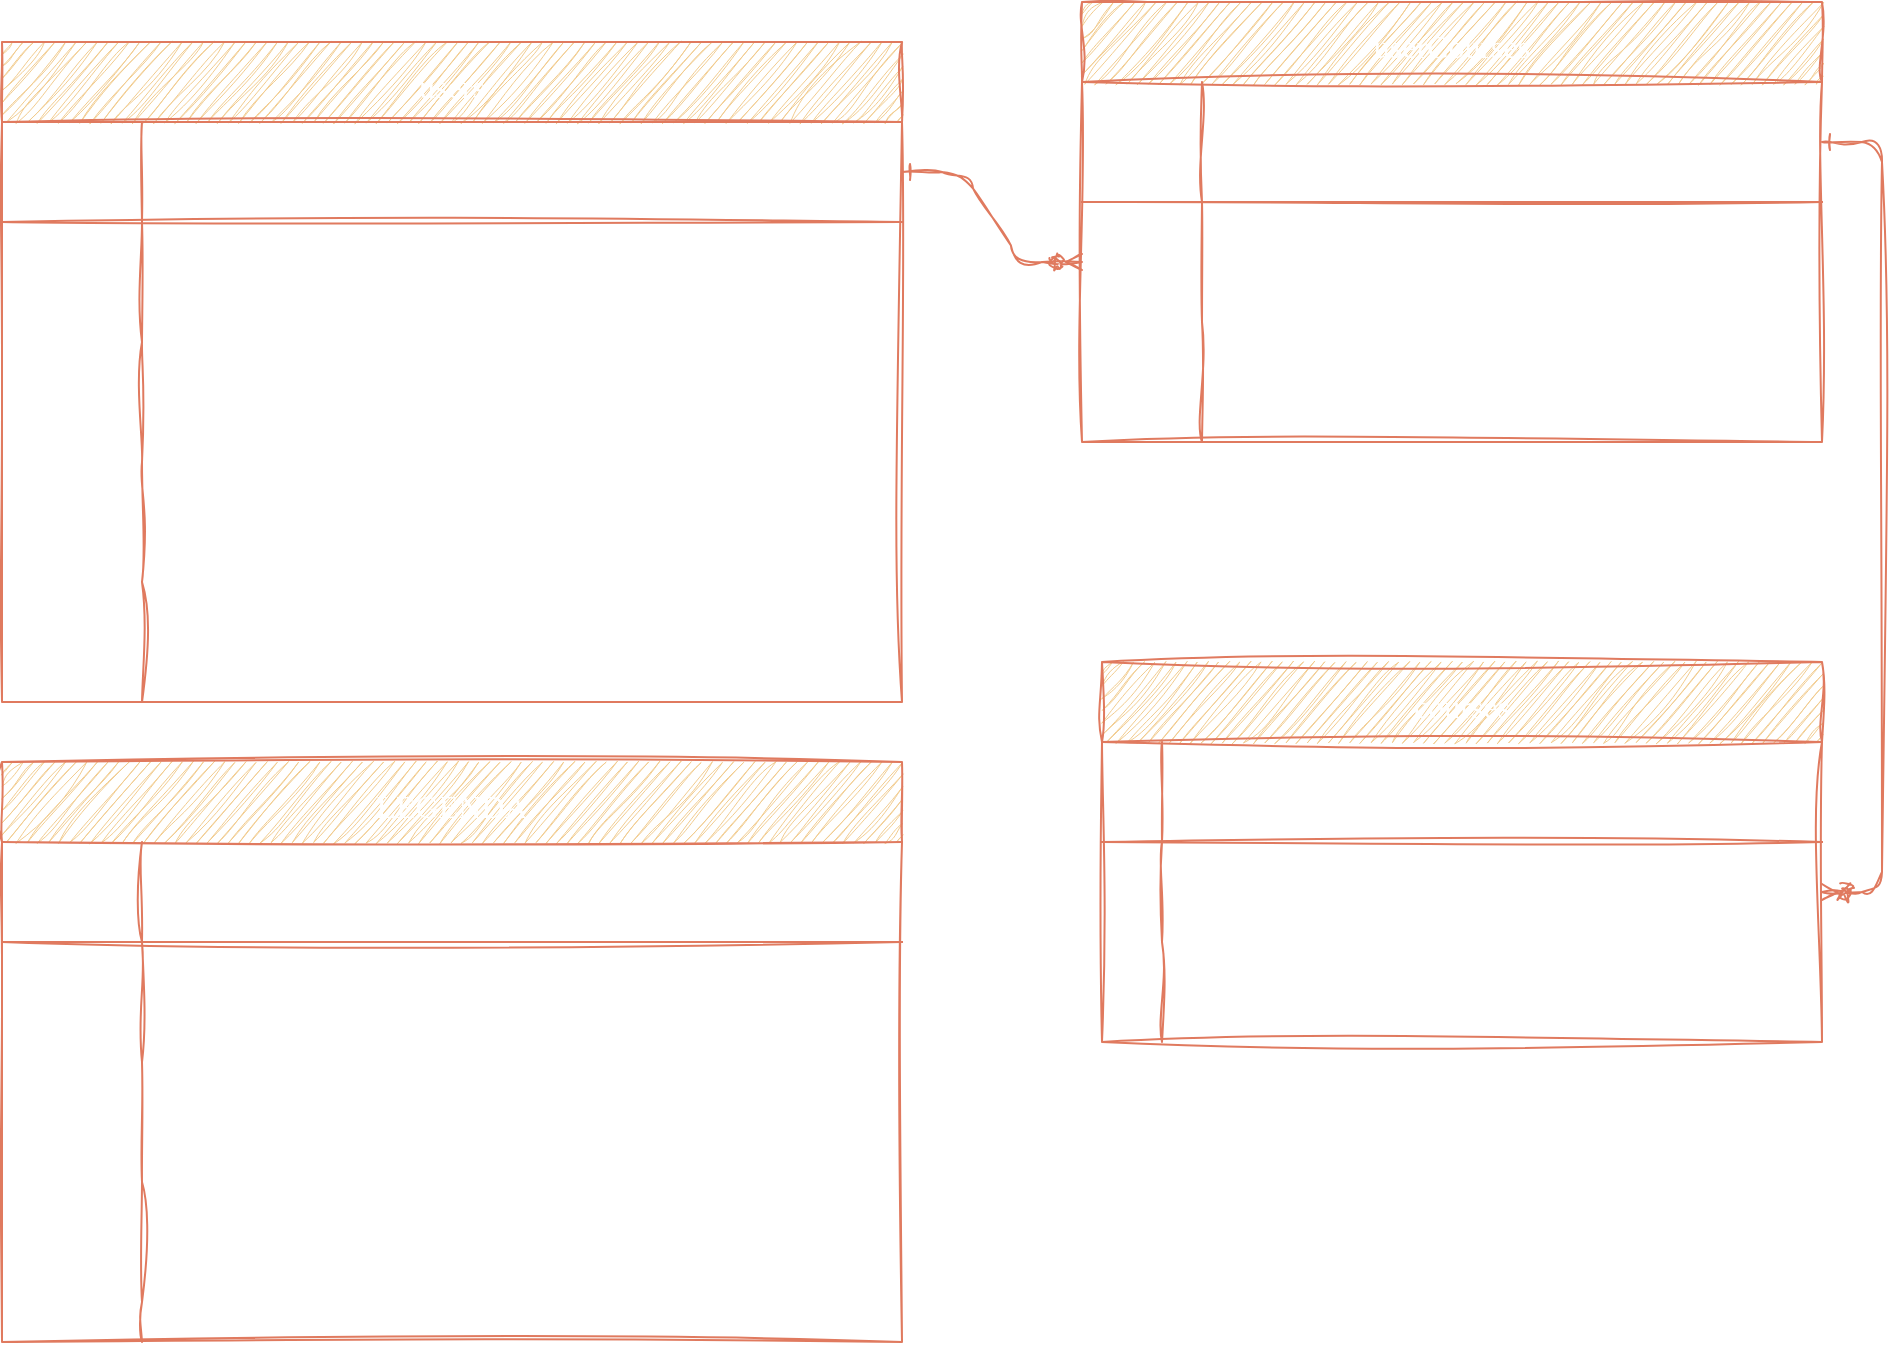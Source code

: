 <mxfile version="21.3.8" type="github">
  <diagram id="R2lEEEUBdFMjLlhIrx00" name="Page-1">
    <mxGraphModel dx="1900" dy="645" grid="1" gridSize="10" guides="1" tooltips="1" connect="1" arrows="1" fold="1" page="1" pageScale="1" pageWidth="850" pageHeight="1100" math="0" shadow="0" extFonts="Permanent Marker^https://fonts.googleapis.com/css?family=Permanent+Marker">
      <root>
        <mxCell id="0" />
        <mxCell id="1" parent="0" />
        <mxCell id="C-vyLk0tnHw3VtMMgP7b-1" value="" style="edgeStyle=entityRelationEdgeStyle;endArrow=ERzeroToMany;startArrow=ERone;endFill=1;startFill=0;sketch=1;curveFitting=1;jiggle=2;swimlaneLine=1;fontFamily=Lucida Console;fontStyle=0;labelBackgroundColor=none;spacing=7;fontSize=16;spacingTop=6;spacingBottom=4;spacingRight=0;strokeColor=#E07A5F;fontColor=#FFFFFF;" parent="1" source="C-vyLk0tnHw3VtMMgP7b-24" target="C-vyLk0tnHw3VtMMgP7b-6" edge="1">
          <mxGeometry width="100" height="100" relative="1" as="geometry">
            <mxPoint x="340" y="730" as="sourcePoint" />
            <mxPoint x="440" y="630" as="targetPoint" />
          </mxGeometry>
        </mxCell>
        <mxCell id="C-vyLk0tnHw3VtMMgP7b-12" value="" style="edgeStyle=entityRelationEdgeStyle;endArrow=ERzeroToMany;startArrow=ERone;endFill=1;startFill=0;sketch=1;curveFitting=1;jiggle=2;swimlaneLine=1;fontFamily=Lucida Console;fontStyle=0;labelBackgroundColor=none;spacing=7;fontSize=16;spacingTop=6;spacingBottom=4;spacingRight=0;strokeColor=#E07A5F;fontColor=#FFFFFF;" parent="1" source="C-vyLk0tnHw3VtMMgP7b-3" target="C-vyLk0tnHw3VtMMgP7b-17" edge="1">
          <mxGeometry width="100" height="100" relative="1" as="geometry">
            <mxPoint x="400" y="190" as="sourcePoint" />
            <mxPoint x="460" y="215" as="targetPoint" />
          </mxGeometry>
        </mxCell>
        <mxCell id="C-vyLk0tnHw3VtMMgP7b-2" value="userCourses" style="shape=table;startSize=40;container=1;collapsible=1;childLayout=tableLayout;fixedRows=1;rowLines=0;fontStyle=0;align=center;resizeLast=1;sketch=1;curveFitting=1;jiggle=2;swimlaneLine=1;fontFamily=Lucida Console;labelBackgroundColor=none;spacing=7;fontSize=16;spacingTop=6;spacingBottom=4;spacingRight=0;fillColor=#F2CC8F;strokeColor=#E07A5F;fontColor=#FFFFFF;" parent="1" vertex="1">
          <mxGeometry x="450" y="130" width="370" height="220" as="geometry" />
        </mxCell>
        <mxCell id="C-vyLk0tnHw3VtMMgP7b-3" value="" style="shape=partialRectangle;collapsible=0;dropTarget=0;pointerEvents=0;fillColor=none;points=[[0,0.5],[1,0.5]];portConstraint=eastwest;top=0;left=0;right=0;bottom=1;sketch=1;curveFitting=1;jiggle=2;swimlaneLine=1;fontFamily=Lucida Console;fontStyle=0;labelBackgroundColor=none;spacing=7;fontSize=16;spacingTop=6;spacingBottom=4;spacingRight=0;strokeColor=#E07A5F;fontColor=#FFFFFF;" parent="C-vyLk0tnHw3VtMMgP7b-2" vertex="1">
          <mxGeometry y="40" width="370" height="60" as="geometry" />
        </mxCell>
        <mxCell id="C-vyLk0tnHw3VtMMgP7b-4" value="PK" style="shape=partialRectangle;overflow=hidden;connectable=0;fillColor=none;top=0;left=0;bottom=0;right=0;fontStyle=0;sketch=1;curveFitting=1;jiggle=2;swimlaneLine=1;fontFamily=Lucida Console;labelBackgroundColor=none;spacing=7;fontSize=16;spacingTop=6;spacingBottom=4;spacingRight=0;strokeColor=#E07A5F;fontColor=#FFFFFF;" parent="C-vyLk0tnHw3VtMMgP7b-3" vertex="1">
          <mxGeometry width="60" height="60" as="geometry">
            <mxRectangle width="60" height="60" as="alternateBounds" />
          </mxGeometry>
        </mxCell>
        <mxCell id="C-vyLk0tnHw3VtMMgP7b-5" value="order_id int NOT NULL " style="shape=partialRectangle;overflow=hidden;connectable=0;fillColor=none;top=0;left=0;bottom=0;right=0;align=left;spacingLeft=6;fontStyle=4;sketch=1;curveFitting=1;jiggle=2;swimlaneLine=1;fontFamily=Lucida Console;labelBackgroundColor=none;spacing=7;fontSize=16;spacingTop=6;spacingBottom=4;spacingRight=0;strokeColor=#E07A5F;fontColor=#FFFFFF;" parent="C-vyLk0tnHw3VtMMgP7b-3" vertex="1">
          <mxGeometry x="60" width="310" height="60" as="geometry">
            <mxRectangle width="310" height="60" as="alternateBounds" />
          </mxGeometry>
        </mxCell>
        <mxCell id="C-vyLk0tnHw3VtMMgP7b-6" value="" style="shape=partialRectangle;collapsible=0;dropTarget=0;pointerEvents=0;fillColor=none;points=[[0,0.5],[1,0.5]];portConstraint=eastwest;top=0;left=0;right=0;bottom=0;sketch=1;curveFitting=1;jiggle=2;swimlaneLine=1;fontFamily=Lucida Console;fontStyle=0;labelBackgroundColor=none;spacing=7;fontSize=16;spacingTop=6;spacingBottom=4;spacingRight=0;strokeColor=#E07A5F;fontColor=#FFFFFF;" parent="C-vyLk0tnHw3VtMMgP7b-2" vertex="1">
          <mxGeometry y="100" width="370" height="60" as="geometry" />
        </mxCell>
        <mxCell id="C-vyLk0tnHw3VtMMgP7b-7" value="FK1" style="shape=partialRectangle;overflow=hidden;connectable=0;fillColor=none;top=0;left=0;bottom=0;right=0;sketch=1;curveFitting=1;jiggle=2;swimlaneLine=1;fontFamily=Lucida Console;fontStyle=0;labelBackgroundColor=none;spacing=7;fontSize=16;spacingTop=6;spacingBottom=4;spacingRight=0;strokeColor=#E07A5F;fontColor=#FFFFFF;" parent="C-vyLk0tnHw3VtMMgP7b-6" vertex="1">
          <mxGeometry width="60" height="60" as="geometry">
            <mxRectangle width="60" height="60" as="alternateBounds" />
          </mxGeometry>
        </mxCell>
        <mxCell id="C-vyLk0tnHw3VtMMgP7b-8" value="customer_id int NOT NULL" style="shape=partialRectangle;overflow=hidden;connectable=0;fillColor=none;top=0;left=0;bottom=0;right=0;align=left;spacingLeft=6;sketch=1;curveFitting=1;jiggle=2;swimlaneLine=1;fontFamily=Lucida Console;fontStyle=0;labelBackgroundColor=none;spacing=7;fontSize=16;spacingTop=6;spacingBottom=4;spacingRight=0;strokeColor=#E07A5F;fontColor=#FFFFFF;" parent="C-vyLk0tnHw3VtMMgP7b-6" vertex="1">
          <mxGeometry x="60" width="310" height="60" as="geometry">
            <mxRectangle width="310" height="60" as="alternateBounds" />
          </mxGeometry>
        </mxCell>
        <mxCell id="C-vyLk0tnHw3VtMMgP7b-9" value="" style="shape=partialRectangle;collapsible=0;dropTarget=0;pointerEvents=0;fillColor=none;points=[[0,0.5],[1,0.5]];portConstraint=eastwest;top=0;left=0;right=0;bottom=0;sketch=1;curveFitting=1;jiggle=2;swimlaneLine=1;fontFamily=Lucida Console;fontStyle=0;labelBackgroundColor=none;spacing=7;fontSize=16;spacingTop=6;spacingBottom=4;spacingRight=0;strokeColor=#E07A5F;fontColor=#FFFFFF;" parent="C-vyLk0tnHw3VtMMgP7b-2" vertex="1">
          <mxGeometry y="160" width="370" height="60" as="geometry" />
        </mxCell>
        <mxCell id="C-vyLk0tnHw3VtMMgP7b-10" value="" style="shape=partialRectangle;overflow=hidden;connectable=0;fillColor=none;top=0;left=0;bottom=0;right=0;sketch=1;curveFitting=1;jiggle=2;swimlaneLine=1;fontFamily=Lucida Console;fontStyle=0;labelBackgroundColor=none;spacing=7;fontSize=16;spacingTop=6;spacingBottom=4;spacingRight=0;strokeColor=#E07A5F;fontColor=#FFFFFF;" parent="C-vyLk0tnHw3VtMMgP7b-9" vertex="1">
          <mxGeometry width="60" height="60" as="geometry">
            <mxRectangle width="60" height="60" as="alternateBounds" />
          </mxGeometry>
        </mxCell>
        <mxCell id="C-vyLk0tnHw3VtMMgP7b-11" value="order_date date NOT NULL" style="shape=partialRectangle;overflow=hidden;connectable=0;fillColor=none;top=0;left=0;bottom=0;right=0;align=left;spacingLeft=6;sketch=1;curveFitting=1;jiggle=2;swimlaneLine=1;fontFamily=Lucida Console;fontStyle=0;labelBackgroundColor=none;spacing=7;fontSize=16;spacingTop=6;spacingBottom=4;spacingRight=0;strokeColor=#E07A5F;fontColor=#FFFFFF;" parent="C-vyLk0tnHw3VtMMgP7b-9" vertex="1">
          <mxGeometry x="60" width="310" height="60" as="geometry">
            <mxRectangle width="310" height="60" as="alternateBounds" />
          </mxGeometry>
        </mxCell>
        <mxCell id="C-vyLk0tnHw3VtMMgP7b-13" value="courses" style="shape=table;startSize=40;container=1;collapsible=1;childLayout=tableLayout;fixedRows=1;rowLines=0;fontStyle=0;align=center;resizeLast=1;sketch=1;curveFitting=1;jiggle=2;swimlaneLine=1;fontFamily=Lucida Console;labelBackgroundColor=none;spacing=7;fontSize=16;spacingTop=6;spacingBottom=4;spacingRight=0;fillColor=#F2CC8F;strokeColor=#E07A5F;fontColor=#FFFFFF;" parent="1" vertex="1">
          <mxGeometry x="460" y="460" width="360" height="190" as="geometry" />
        </mxCell>
        <mxCell id="C-vyLk0tnHw3VtMMgP7b-14" value="" style="shape=partialRectangle;collapsible=0;dropTarget=0;pointerEvents=0;fillColor=none;points=[[0,0.5],[1,0.5]];portConstraint=eastwest;top=0;left=0;right=0;bottom=1;sketch=1;curveFitting=1;jiggle=2;swimlaneLine=1;fontFamily=Lucida Console;fontStyle=0;labelBackgroundColor=none;spacing=7;fontSize=16;spacingTop=6;spacingBottom=4;spacingRight=0;strokeColor=#E07A5F;fontColor=#FFFFFF;" parent="C-vyLk0tnHw3VtMMgP7b-13" vertex="1">
          <mxGeometry y="40" width="360" height="50" as="geometry" />
        </mxCell>
        <mxCell id="C-vyLk0tnHw3VtMMgP7b-15" value="PK" style="shape=partialRectangle;overflow=hidden;connectable=0;fillColor=none;top=0;left=0;bottom=0;right=0;fontStyle=0;sketch=1;curveFitting=1;jiggle=2;swimlaneLine=1;fontFamily=Lucida Console;labelBackgroundColor=none;spacing=7;fontSize=16;spacingTop=6;spacingBottom=4;spacingRight=0;strokeColor=#E07A5F;fontColor=#FFFFFF;" parent="C-vyLk0tnHw3VtMMgP7b-14" vertex="1">
          <mxGeometry width="30" height="50" as="geometry">
            <mxRectangle width="30" height="50" as="alternateBounds" />
          </mxGeometry>
        </mxCell>
        <mxCell id="C-vyLk0tnHw3VtMMgP7b-16" value="shipment_id int NOT NULL " style="shape=partialRectangle;overflow=hidden;connectable=0;fillColor=none;top=0;left=0;bottom=0;right=0;align=left;spacingLeft=6;fontStyle=4;sketch=1;curveFitting=1;jiggle=2;swimlaneLine=1;fontFamily=Lucida Console;labelBackgroundColor=none;spacing=7;fontSize=16;spacingTop=6;spacingBottom=4;spacingRight=0;strokeColor=#E07A5F;fontColor=#FFFFFF;" parent="C-vyLk0tnHw3VtMMgP7b-14" vertex="1">
          <mxGeometry x="30" width="330" height="50" as="geometry">
            <mxRectangle width="330" height="50" as="alternateBounds" />
          </mxGeometry>
        </mxCell>
        <mxCell id="C-vyLk0tnHw3VtMMgP7b-17" value="" style="shape=partialRectangle;collapsible=0;dropTarget=0;pointerEvents=0;fillColor=none;points=[[0,0.5],[1,0.5]];portConstraint=eastwest;top=0;left=0;right=0;bottom=0;sketch=1;curveFitting=1;jiggle=2;swimlaneLine=1;fontFamily=Lucida Console;fontStyle=0;labelBackgroundColor=none;spacing=7;fontSize=16;spacingTop=6;spacingBottom=4;spacingRight=0;strokeColor=#E07A5F;fontColor=#FFFFFF;" parent="C-vyLk0tnHw3VtMMgP7b-13" vertex="1">
          <mxGeometry y="90" width="360" height="50" as="geometry" />
        </mxCell>
        <mxCell id="C-vyLk0tnHw3VtMMgP7b-18" value="FK1" style="shape=partialRectangle;overflow=hidden;connectable=0;fillColor=none;top=0;left=0;bottom=0;right=0;sketch=1;curveFitting=1;jiggle=2;swimlaneLine=1;fontFamily=Lucida Console;fontStyle=0;labelBackgroundColor=none;spacing=7;fontSize=16;spacingTop=6;spacingBottom=4;spacingRight=0;strokeColor=#E07A5F;fontColor=#FFFFFF;" parent="C-vyLk0tnHw3VtMMgP7b-17" vertex="1">
          <mxGeometry width="30" height="50" as="geometry">
            <mxRectangle width="30" height="50" as="alternateBounds" />
          </mxGeometry>
        </mxCell>
        <mxCell id="C-vyLk0tnHw3VtMMgP7b-19" value="order_id int NOT NULL" style="shape=partialRectangle;overflow=hidden;connectable=0;fillColor=none;top=0;left=0;bottom=0;right=0;align=left;spacingLeft=6;sketch=1;curveFitting=1;jiggle=2;swimlaneLine=1;fontFamily=Lucida Console;fontStyle=0;labelBackgroundColor=none;spacing=7;fontSize=16;spacingTop=6;spacingBottom=4;spacingRight=0;strokeColor=#E07A5F;fontColor=#FFFFFF;" parent="C-vyLk0tnHw3VtMMgP7b-17" vertex="1">
          <mxGeometry x="30" width="330" height="50" as="geometry">
            <mxRectangle width="330" height="50" as="alternateBounds" />
          </mxGeometry>
        </mxCell>
        <mxCell id="C-vyLk0tnHw3VtMMgP7b-20" value="" style="shape=partialRectangle;collapsible=0;dropTarget=0;pointerEvents=0;fillColor=none;points=[[0,0.5],[1,0.5]];portConstraint=eastwest;top=0;left=0;right=0;bottom=0;sketch=1;curveFitting=1;jiggle=2;swimlaneLine=1;fontFamily=Lucida Console;fontStyle=0;labelBackgroundColor=none;spacing=7;fontSize=16;spacingTop=6;spacingBottom=4;spacingRight=0;strokeColor=#E07A5F;fontColor=#FFFFFF;" parent="C-vyLk0tnHw3VtMMgP7b-13" vertex="1">
          <mxGeometry y="140" width="360" height="50" as="geometry" />
        </mxCell>
        <mxCell id="C-vyLk0tnHw3VtMMgP7b-21" value="" style="shape=partialRectangle;overflow=hidden;connectable=0;fillColor=none;top=0;left=0;bottom=0;right=0;sketch=1;curveFitting=1;jiggle=2;swimlaneLine=1;fontFamily=Lucida Console;fontStyle=0;labelBackgroundColor=none;spacing=7;fontSize=16;spacingTop=6;spacingBottom=4;spacingRight=0;strokeColor=#E07A5F;fontColor=#FFFFFF;" parent="C-vyLk0tnHw3VtMMgP7b-20" vertex="1">
          <mxGeometry width="30" height="50" as="geometry">
            <mxRectangle width="30" height="50" as="alternateBounds" />
          </mxGeometry>
        </mxCell>
        <mxCell id="C-vyLk0tnHw3VtMMgP7b-22" value="shipment_date date NOT NULL" style="shape=partialRectangle;overflow=hidden;connectable=0;fillColor=none;top=0;left=0;bottom=0;right=0;align=left;spacingLeft=6;sketch=1;curveFitting=1;jiggle=2;swimlaneLine=1;fontFamily=Lucida Console;fontStyle=0;labelBackgroundColor=none;spacing=7;fontSize=16;spacingTop=6;spacingBottom=4;spacingRight=0;strokeColor=#E07A5F;fontColor=#FFFFFF;" parent="C-vyLk0tnHw3VtMMgP7b-20" vertex="1">
          <mxGeometry x="30" width="330" height="50" as="geometry">
            <mxRectangle width="330" height="50" as="alternateBounds" />
          </mxGeometry>
        </mxCell>
        <mxCell id="C-vyLk0tnHw3VtMMgP7b-23" value="users" style="shape=table;startSize=40;container=1;collapsible=1;childLayout=tableLayout;fixedRows=1;rowLines=0;fontStyle=0;align=center;resizeLast=1;fillStyle=auto;swimlaneFillColor=none;swimlaneLine=1;fontFamily=Lucida Console;labelBackgroundColor=none;spacing=7;fontSize=16;spacingTop=6;spacingBottom=4;spacingRight=0;sketch=1;curveFitting=1;jiggle=2;fillColor=#F2CC8F;strokeColor=#E07A5F;fontColor=#FFFFFF;" parent="1" vertex="1">
          <mxGeometry x="-90" y="150" width="450" height="330" as="geometry" />
        </mxCell>
        <mxCell id="C-vyLk0tnHw3VtMMgP7b-24" value="" style="shape=partialRectangle;collapsible=0;dropTarget=0;pointerEvents=0;fillColor=none;points=[[0,0.5],[1,0.5]];portConstraint=eastwest;top=0;left=0;right=0;bottom=1;sketch=1;curveFitting=1;jiggle=2;swimlaneLine=1;fontFamily=Lucida Console;fontStyle=0;labelBackgroundColor=none;spacing=7;fontSize=16;spacingTop=6;spacingBottom=4;spacingRight=0;strokeColor=#E07A5F;fontColor=#FFFFFF;" parent="C-vyLk0tnHw3VtMMgP7b-23" vertex="1">
          <mxGeometry y="40" width="450" height="50" as="geometry" />
        </mxCell>
        <mxCell id="C-vyLk0tnHw3VtMMgP7b-25" value="PK" style="shape=partialRectangle;overflow=hidden;connectable=0;fillColor=none;top=0;left=0;bottom=0;right=0;fontStyle=0;sketch=1;curveFitting=1;jiggle=2;swimlaneLine=1;fontFamily=Lucida Console;labelBackgroundColor=none;spacing=7;fontSize=16;spacingTop=6;spacingBottom=4;spacingRight=0;strokeColor=#E07A5F;fontColor=#FFFFFF;" parent="C-vyLk0tnHw3VtMMgP7b-24" vertex="1">
          <mxGeometry width="70" height="50" as="geometry">
            <mxRectangle width="70" height="50" as="alternateBounds" />
          </mxGeometry>
        </mxCell>
        <mxCell id="C-vyLk0tnHw3VtMMgP7b-26" value="id SERIAL NOT NULL" style="shape=partialRectangle;overflow=hidden;connectable=0;fillColor=none;top=0;left=0;bottom=0;right=0;align=left;spacingLeft=6;fontStyle=4;sketch=1;curveFitting=1;jiggle=2;swimlaneLine=1;fontFamily=Lucida Console;labelBackgroundColor=none;spacing=7;fontSize=16;spacingTop=6;spacingBottom=4;spacingRight=0;strokeColor=#E07A5F;fontColor=#FFFFFF;" parent="C-vyLk0tnHw3VtMMgP7b-24" vertex="1">
          <mxGeometry x="70" width="380" height="50" as="geometry">
            <mxRectangle width="380" height="50" as="alternateBounds" />
          </mxGeometry>
        </mxCell>
        <mxCell id="C-vyLk0tnHw3VtMMgP7b-27" value="" style="shape=partialRectangle;collapsible=0;dropTarget=0;pointerEvents=0;fillColor=none;points=[[0,0.5],[1,0.5]];portConstraint=eastwest;top=0;left=0;right=0;bottom=0;sketch=1;curveFitting=1;jiggle=2;swimlaneLine=1;fontFamily=Lucida Console;fontStyle=0;labelBackgroundColor=none;spacing=7;fontSize=16;spacingTop=6;spacingBottom=4;spacingRight=0;strokeColor=#E07A5F;fontColor=#FFFFFF;" parent="C-vyLk0tnHw3VtMMgP7b-23" vertex="1">
          <mxGeometry y="90" width="450" height="60" as="geometry" />
        </mxCell>
        <mxCell id="C-vyLk0tnHw3VtMMgP7b-28" value="" style="shape=partialRectangle;overflow=hidden;connectable=0;fillColor=none;top=0;left=0;bottom=0;right=0;sketch=1;curveFitting=1;jiggle=2;swimlaneLine=1;fontFamily=Lucida Console;fontStyle=0;labelBackgroundColor=none;spacing=7;fontSize=16;spacingTop=6;spacingBottom=4;spacingRight=0;strokeColor=#E07A5F;fontColor=#FFFFFF;" parent="C-vyLk0tnHw3VtMMgP7b-27" vertex="1">
          <mxGeometry width="70" height="60" as="geometry">
            <mxRectangle width="70" height="60" as="alternateBounds" />
          </mxGeometry>
        </mxCell>
        <mxCell id="C-vyLk0tnHw3VtMMgP7b-29" value="name VARCHAR(50)" style="shape=partialRectangle;overflow=hidden;connectable=0;fillColor=none;top=0;left=0;bottom=0;right=0;align=left;spacingLeft=6;sketch=1;curveFitting=1;jiggle=2;swimlaneLine=1;fontFamily=Lucida Console;fontStyle=0;labelBackgroundColor=none;spacing=7;fontSize=16;spacingTop=6;spacingBottom=4;spacingRight=0;strokeColor=#E07A5F;fontColor=#FFFFFF;" parent="C-vyLk0tnHw3VtMMgP7b-27" vertex="1">
          <mxGeometry x="70" width="380" height="60" as="geometry">
            <mxRectangle width="380" height="60" as="alternateBounds" />
          </mxGeometry>
        </mxCell>
        <mxCell id="TafsuPZVhkTjDhyv51yz-7" style="shape=partialRectangle;collapsible=0;dropTarget=0;pointerEvents=0;fillColor=none;points=[[0,0.5],[1,0.5]];portConstraint=eastwest;top=0;left=0;right=0;bottom=0;sketch=1;curveFitting=1;jiggle=2;swimlaneLine=1;fontFamily=Lucida Console;fontStyle=0;labelBackgroundColor=none;spacing=7;fontSize=16;spacingTop=6;spacingBottom=4;spacingRight=0;strokeColor=#E07A5F;fontColor=#FFFFFF;" vertex="1" parent="C-vyLk0tnHw3VtMMgP7b-23">
          <mxGeometry y="150" width="450" height="60" as="geometry" />
        </mxCell>
        <mxCell id="TafsuPZVhkTjDhyv51yz-8" style="shape=partialRectangle;overflow=hidden;connectable=0;fillColor=none;top=0;left=0;bottom=0;right=0;sketch=1;curveFitting=1;jiggle=2;swimlaneLine=1;fontFamily=Lucida Console;fontStyle=0;labelBackgroundColor=none;spacing=7;fontSize=16;spacingTop=6;spacingBottom=4;spacingRight=0;strokeColor=#E07A5F;fontColor=#FFFFFF;" vertex="1" parent="TafsuPZVhkTjDhyv51yz-7">
          <mxGeometry width="70" height="60" as="geometry">
            <mxRectangle width="70" height="60" as="alternateBounds" />
          </mxGeometry>
        </mxCell>
        <mxCell id="TafsuPZVhkTjDhyv51yz-9" value="email VARCHAR(50)" style="shape=partialRectangle;overflow=hidden;connectable=0;fillColor=none;top=0;left=0;bottom=0;right=0;align=left;spacingLeft=6;sketch=1;curveFitting=1;jiggle=2;swimlaneLine=1;fontFamily=Lucida Console;fontStyle=0;labelBackgroundColor=none;spacing=7;fontSize=16;spacingTop=6;spacingBottom=4;spacingRight=0;strokeColor=#E07A5F;fontColor=#FFFFFF;" vertex="1" parent="TafsuPZVhkTjDhyv51yz-7">
          <mxGeometry x="70" width="380" height="60" as="geometry">
            <mxRectangle width="380" height="60" as="alternateBounds" />
          </mxGeometry>
        </mxCell>
        <mxCell id="TafsuPZVhkTjDhyv51yz-4" style="shape=partialRectangle;collapsible=0;dropTarget=0;pointerEvents=0;fillColor=none;points=[[0,0.5],[1,0.5]];portConstraint=eastwest;top=0;left=0;right=0;bottom=0;sketch=1;curveFitting=1;jiggle=2;swimlaneLine=1;fontFamily=Lucida Console;fontStyle=0;labelBackgroundColor=none;spacing=7;fontSize=16;spacingTop=6;spacingBottom=4;spacingRight=0;strokeColor=#E07A5F;fontColor=#FFFFFF;" vertex="1" parent="C-vyLk0tnHw3VtMMgP7b-23">
          <mxGeometry y="210" width="450" height="60" as="geometry" />
        </mxCell>
        <mxCell id="TafsuPZVhkTjDhyv51yz-5" style="shape=partialRectangle;overflow=hidden;connectable=0;fillColor=none;top=0;left=0;bottom=0;right=0;sketch=1;curveFitting=1;jiggle=2;swimlaneLine=1;fontFamily=Lucida Console;fontStyle=0;labelBackgroundColor=none;spacing=7;fontSize=16;spacingTop=6;spacingBottom=4;spacingRight=0;strokeColor=#E07A5F;fontColor=#FFFFFF;" vertex="1" parent="TafsuPZVhkTjDhyv51yz-4">
          <mxGeometry width="70" height="60" as="geometry">
            <mxRectangle width="70" height="60" as="alternateBounds" />
          </mxGeometry>
        </mxCell>
        <mxCell id="TafsuPZVhkTjDhyv51yz-6" value="password VARCHAR(120)" style="shape=partialRectangle;overflow=hidden;connectable=0;fillColor=none;top=0;left=0;bottom=0;right=0;align=left;spacingLeft=6;sketch=1;curveFitting=1;jiggle=2;swimlaneLine=1;fontFamily=Lucida Console;fontStyle=0;labelBackgroundColor=none;spacing=7;fontSize=16;spacingTop=6;spacingBottom=4;spacingRight=0;strokeColor=#E07A5F;fontColor=#FFFFFF;" vertex="1" parent="TafsuPZVhkTjDhyv51yz-4">
          <mxGeometry x="70" width="380" height="60" as="geometry">
            <mxRectangle width="380" height="60" as="alternateBounds" />
          </mxGeometry>
        </mxCell>
        <mxCell id="TafsuPZVhkTjDhyv51yz-1" style="shape=partialRectangle;collapsible=0;dropTarget=0;pointerEvents=0;fillColor=none;points=[[0,0.5],[1,0.5]];portConstraint=eastwest;top=0;left=0;right=0;bottom=0;sketch=1;curveFitting=1;jiggle=2;swimlaneLine=1;fontFamily=Lucida Console;fontStyle=0;labelBackgroundColor=none;spacing=7;fontSize=16;spacingTop=6;spacingBottom=4;spacingRight=0;strokeColor=#E07A5F;fontColor=#FFFFFF;" vertex="1" parent="C-vyLk0tnHw3VtMMgP7b-23">
          <mxGeometry y="270" width="450" height="60" as="geometry" />
        </mxCell>
        <mxCell id="TafsuPZVhkTjDhyv51yz-2" style="shape=partialRectangle;overflow=hidden;connectable=0;fillColor=none;top=0;left=0;bottom=0;right=0;sketch=1;curveFitting=1;jiggle=2;swimlaneLine=1;fontFamily=Lucida Console;fontStyle=0;labelBackgroundColor=none;spacing=7;fontSize=16;spacingTop=6;spacingBottom=4;spacingRight=0;strokeColor=#E07A5F;fontColor=#FFFFFF;" vertex="1" parent="TafsuPZVhkTjDhyv51yz-1">
          <mxGeometry width="70" height="60" as="geometry">
            <mxRectangle width="70" height="60" as="alternateBounds" />
          </mxGeometry>
        </mxCell>
        <mxCell id="TafsuPZVhkTjDhyv51yz-3" value="admin BOOLEAN DEFAULT false" style="shape=partialRectangle;overflow=hidden;connectable=0;fillColor=none;top=0;left=0;bottom=0;right=0;align=left;spacingLeft=6;sketch=1;curveFitting=1;jiggle=2;swimlaneLine=1;fontFamily=Lucida Console;fontStyle=0;labelBackgroundColor=none;spacing=7;fontSize=16;spacingTop=6;spacingBottom=4;spacingRight=0;strokeColor=#E07A5F;fontColor=#FFFFFF;" vertex="1" parent="TafsuPZVhkTjDhyv51yz-1">
          <mxGeometry x="70" width="380" height="60" as="geometry">
            <mxRectangle width="380" height="60" as="alternateBounds" />
          </mxGeometry>
        </mxCell>
        <mxCell id="TafsuPZVhkTjDhyv51yz-10" value="LEGENDA" style="shape=table;startSize=40;container=1;collapsible=1;childLayout=tableLayout;fixedRows=1;rowLines=0;fontStyle=0;align=center;resizeLast=1;fillStyle=auto;swimlaneFillColor=none;swimlaneLine=1;fontFamily=Lucida Console;labelBackgroundColor=none;spacing=7;fontSize=16;spacingTop=6;spacingBottom=4;spacingRight=0;sketch=1;curveFitting=1;jiggle=2;fillColor=#F2CC8F;strokeColor=#E07A5F;fontColor=#FFFFFF;" vertex="1" parent="1">
          <mxGeometry x="-90" y="510" width="450" height="290" as="geometry" />
        </mxCell>
        <mxCell id="TafsuPZVhkTjDhyv51yz-11" value="" style="shape=partialRectangle;collapsible=0;dropTarget=0;pointerEvents=0;fillColor=none;points=[[0,0.5],[1,0.5]];portConstraint=eastwest;top=0;left=0;right=0;bottom=1;sketch=1;curveFitting=1;jiggle=2;swimlaneLine=1;fontFamily=Lucida Console;fontStyle=0;labelBackgroundColor=none;spacing=7;fontSize=16;spacingTop=6;spacingBottom=4;spacingRight=0;strokeColor=#E07A5F;fontColor=#FFFFFF;" vertex="1" parent="TafsuPZVhkTjDhyv51yz-10">
          <mxGeometry y="40" width="450" height="50" as="geometry" />
        </mxCell>
        <mxCell id="TafsuPZVhkTjDhyv51yz-12" value="PK" style="shape=partialRectangle;overflow=hidden;connectable=0;fillColor=none;top=0;left=0;bottom=0;right=0;fontStyle=0;sketch=1;curveFitting=1;jiggle=2;swimlaneLine=1;fontFamily=Lucida Console;labelBackgroundColor=none;spacing=7;fontSize=16;spacingTop=6;spacingBottom=4;spacingRight=0;strokeColor=#E07A5F;fontColor=#FFFFFF;" vertex="1" parent="TafsuPZVhkTjDhyv51yz-11">
          <mxGeometry width="70" height="50" as="geometry">
            <mxRectangle width="70" height="50" as="alternateBounds" />
          </mxGeometry>
        </mxCell>
        <mxCell id="TafsuPZVhkTjDhyv51yz-13" value="id SERIAL NOT NULL" style="shape=partialRectangle;overflow=hidden;connectable=0;fillColor=none;top=0;left=0;bottom=0;right=0;align=left;spacingLeft=6;fontStyle=4;sketch=1;curveFitting=1;jiggle=2;swimlaneLine=1;fontFamily=Lucida Console;labelBackgroundColor=none;spacing=7;fontSize=16;spacingTop=6;spacingBottom=4;spacingRight=0;strokeColor=#E07A5F;fontColor=#FFFFFF;" vertex="1" parent="TafsuPZVhkTjDhyv51yz-11">
          <mxGeometry x="70" width="380" height="50" as="geometry">
            <mxRectangle width="380" height="50" as="alternateBounds" />
          </mxGeometry>
        </mxCell>
        <mxCell id="TafsuPZVhkTjDhyv51yz-14" value="" style="shape=partialRectangle;collapsible=0;dropTarget=0;pointerEvents=0;fillColor=none;points=[[0,0.5],[1,0.5]];portConstraint=eastwest;top=0;left=0;right=0;bottom=0;sketch=1;curveFitting=1;jiggle=2;swimlaneLine=1;fontFamily=Lucida Console;fontStyle=0;labelBackgroundColor=none;spacing=7;fontSize=16;spacingTop=6;spacingBottom=4;spacingRight=0;strokeColor=#E07A5F;fontColor=#FFFFFF;" vertex="1" parent="TafsuPZVhkTjDhyv51yz-10">
          <mxGeometry y="90" width="450" height="60" as="geometry" />
        </mxCell>
        <mxCell id="TafsuPZVhkTjDhyv51yz-15" value="" style="shape=partialRectangle;overflow=hidden;connectable=0;fillColor=none;top=0;left=0;bottom=0;right=0;sketch=1;curveFitting=1;jiggle=2;swimlaneLine=1;fontFamily=Lucida Console;fontStyle=0;labelBackgroundColor=none;spacing=7;fontSize=16;spacingTop=6;spacingBottom=4;spacingRight=0;strokeColor=#E07A5F;fontColor=#FFFFFF;" vertex="1" parent="TafsuPZVhkTjDhyv51yz-14">
          <mxGeometry width="70" height="60" as="geometry">
            <mxRectangle width="70" height="60" as="alternateBounds" />
          </mxGeometry>
        </mxCell>
        <mxCell id="TafsuPZVhkTjDhyv51yz-16" value="customer_name char(50) NOT NULL" style="shape=partialRectangle;overflow=hidden;connectable=0;fillColor=none;top=0;left=0;bottom=0;right=0;align=left;spacingLeft=6;sketch=1;curveFitting=1;jiggle=2;swimlaneLine=1;fontFamily=Lucida Console;fontStyle=0;labelBackgroundColor=none;spacing=7;fontSize=16;spacingTop=6;spacingBottom=4;spacingRight=0;strokeColor=#E07A5F;fontColor=#FFFFFF;" vertex="1" parent="TafsuPZVhkTjDhyv51yz-14">
          <mxGeometry x="70" width="380" height="60" as="geometry">
            <mxRectangle width="380" height="60" as="alternateBounds" />
          </mxGeometry>
        </mxCell>
        <mxCell id="TafsuPZVhkTjDhyv51yz-17" style="shape=partialRectangle;collapsible=0;dropTarget=0;pointerEvents=0;fillColor=none;points=[[0,0.5],[1,0.5]];portConstraint=eastwest;top=0;left=0;right=0;bottom=0;sketch=1;curveFitting=1;jiggle=2;swimlaneLine=1;fontFamily=Lucida Console;fontStyle=0;labelBackgroundColor=none;spacing=7;fontSize=16;spacingTop=6;spacingBottom=4;spacingRight=0;strokeColor=#E07A5F;fontColor=#FFFFFF;" vertex="1" parent="TafsuPZVhkTjDhyv51yz-10">
          <mxGeometry y="150" width="450" height="60" as="geometry" />
        </mxCell>
        <mxCell id="TafsuPZVhkTjDhyv51yz-18" style="shape=partialRectangle;overflow=hidden;connectable=0;fillColor=none;top=0;left=0;bottom=0;right=0;sketch=1;curveFitting=1;jiggle=2;swimlaneLine=1;fontFamily=Lucida Console;fontStyle=0;labelBackgroundColor=none;spacing=7;fontSize=16;spacingTop=6;spacingBottom=4;spacingRight=0;strokeColor=#E07A5F;fontColor=#FFFFFF;" vertex="1" parent="TafsuPZVhkTjDhyv51yz-17">
          <mxGeometry width="70" height="60" as="geometry">
            <mxRectangle width="70" height="60" as="alternateBounds" />
          </mxGeometry>
        </mxCell>
        <mxCell id="TafsuPZVhkTjDhyv51yz-19" style="shape=partialRectangle;overflow=hidden;connectable=0;fillColor=none;top=0;left=0;bottom=0;right=0;align=left;spacingLeft=6;sketch=1;curveFitting=1;jiggle=2;swimlaneLine=1;fontFamily=Lucida Console;fontStyle=0;labelBackgroundColor=none;spacing=7;fontSize=16;spacingTop=6;spacingBottom=4;spacingRight=0;strokeColor=#E07A5F;fontColor=#FFFFFF;" vertex="1" parent="TafsuPZVhkTjDhyv51yz-17">
          <mxGeometry x="70" width="380" height="60" as="geometry">
            <mxRectangle width="380" height="60" as="alternateBounds" />
          </mxGeometry>
        </mxCell>
        <mxCell id="TafsuPZVhkTjDhyv51yz-20" style="shape=partialRectangle;collapsible=0;dropTarget=0;pointerEvents=0;fillColor=none;points=[[0,0.5],[1,0.5]];portConstraint=eastwest;top=0;left=0;right=0;bottom=0;sketch=1;curveFitting=1;jiggle=2;swimlaneLine=1;fontFamily=Lucida Console;fontStyle=0;labelBackgroundColor=none;spacing=7;fontSize=16;spacingTop=6;spacingBottom=4;spacingRight=0;strokeColor=#E07A5F;fontColor=#FFFFFF;" vertex="1" parent="TafsuPZVhkTjDhyv51yz-10">
          <mxGeometry y="210" width="450" height="60" as="geometry" />
        </mxCell>
        <mxCell id="TafsuPZVhkTjDhyv51yz-21" style="shape=partialRectangle;overflow=hidden;connectable=0;fillColor=none;top=0;left=0;bottom=0;right=0;sketch=1;curveFitting=1;jiggle=2;swimlaneLine=1;fontFamily=Lucida Console;fontStyle=0;labelBackgroundColor=none;spacing=7;fontSize=16;spacingTop=6;spacingBottom=4;spacingRight=0;strokeColor=#E07A5F;fontColor=#FFFFFF;" vertex="1" parent="TafsuPZVhkTjDhyv51yz-20">
          <mxGeometry width="70" height="60" as="geometry">
            <mxRectangle width="70" height="60" as="alternateBounds" />
          </mxGeometry>
        </mxCell>
        <mxCell id="TafsuPZVhkTjDhyv51yz-22" style="shape=partialRectangle;overflow=hidden;connectable=0;fillColor=none;top=0;left=0;bottom=0;right=0;align=left;spacingLeft=6;sketch=1;curveFitting=1;jiggle=2;swimlaneLine=1;fontFamily=Lucida Console;fontStyle=0;labelBackgroundColor=none;spacing=7;fontSize=16;spacingTop=6;spacingBottom=4;spacingRight=0;strokeColor=#E07A5F;fontColor=#FFFFFF;" vertex="1" parent="TafsuPZVhkTjDhyv51yz-20">
          <mxGeometry x="70" width="380" height="60" as="geometry">
            <mxRectangle width="380" height="60" as="alternateBounds" />
          </mxGeometry>
        </mxCell>
        <mxCell id="TafsuPZVhkTjDhyv51yz-23" style="shape=partialRectangle;collapsible=0;dropTarget=0;pointerEvents=0;fillColor=none;points=[[0,0.5],[1,0.5]];portConstraint=eastwest;top=0;left=0;right=0;bottom=0;sketch=1;curveFitting=1;jiggle=2;swimlaneLine=1;fontFamily=Lucida Console;fontStyle=0;labelBackgroundColor=none;spacing=7;fontSize=16;spacingTop=6;spacingBottom=4;spacingRight=0;strokeColor=#E07A5F;fontColor=#FFFFFF;" vertex="1" parent="TafsuPZVhkTjDhyv51yz-10">
          <mxGeometry y="270" width="450" height="20" as="geometry" />
        </mxCell>
        <mxCell id="TafsuPZVhkTjDhyv51yz-24" style="shape=partialRectangle;overflow=hidden;connectable=0;fillColor=none;top=0;left=0;bottom=0;right=0;sketch=1;curveFitting=1;jiggle=2;swimlaneLine=1;fontFamily=Lucida Console;fontStyle=0;labelBackgroundColor=none;spacing=7;fontSize=16;spacingTop=6;spacingBottom=4;spacingRight=0;strokeColor=#E07A5F;fontColor=#FFFFFF;" vertex="1" parent="TafsuPZVhkTjDhyv51yz-23">
          <mxGeometry width="70" height="20" as="geometry">
            <mxRectangle width="70" height="20" as="alternateBounds" />
          </mxGeometry>
        </mxCell>
        <mxCell id="TafsuPZVhkTjDhyv51yz-25" style="shape=partialRectangle;overflow=hidden;connectable=0;fillColor=none;top=0;left=0;bottom=0;right=0;align=left;spacingLeft=6;sketch=1;curveFitting=1;jiggle=2;swimlaneLine=1;fontFamily=Lucida Console;fontStyle=0;labelBackgroundColor=none;spacing=7;fontSize=16;spacingTop=6;spacingBottom=4;spacingRight=0;strokeColor=#E07A5F;fontColor=#FFFFFF;" vertex="1" parent="TafsuPZVhkTjDhyv51yz-23">
          <mxGeometry x="70" width="380" height="20" as="geometry">
            <mxRectangle width="380" height="20" as="alternateBounds" />
          </mxGeometry>
        </mxCell>
      </root>
    </mxGraphModel>
  </diagram>
</mxfile>
